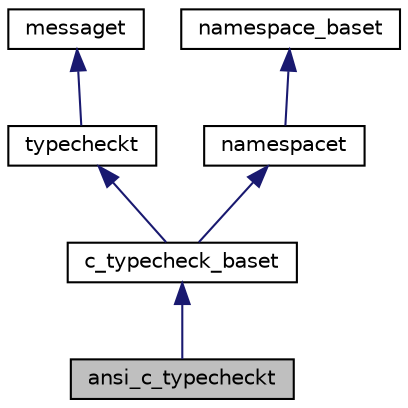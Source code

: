digraph "ansi_c_typecheckt"
{
 // LATEX_PDF_SIZE
  bgcolor="transparent";
  edge [fontname="Helvetica",fontsize="10",labelfontname="Helvetica",labelfontsize="10"];
  node [fontname="Helvetica",fontsize="10",shape=record];
  Node1 [label="ansi_c_typecheckt",height=0.2,width=0.4,color="black", fillcolor="grey75", style="filled", fontcolor="black",tooltip=" "];
  Node2 -> Node1 [dir="back",color="midnightblue",fontsize="10",style="solid",fontname="Helvetica"];
  Node2 [label="c_typecheck_baset",height=0.2,width=0.4,color="black",URL="$classc__typecheck__baset.html",tooltip=" "];
  Node3 -> Node2 [dir="back",color="midnightblue",fontsize="10",style="solid",fontname="Helvetica"];
  Node3 [label="typecheckt",height=0.2,width=0.4,color="black",URL="$classtypecheckt.html",tooltip=" "];
  Node4 -> Node3 [dir="back",color="midnightblue",fontsize="10",style="solid",fontname="Helvetica"];
  Node4 [label="messaget",height=0.2,width=0.4,color="black",URL="$classmessaget.html",tooltip="Class that provides messages with a built-in verbosity 'level'."];
  Node5 -> Node2 [dir="back",color="midnightblue",fontsize="10",style="solid",fontname="Helvetica"];
  Node5 [label="namespacet",height=0.2,width=0.4,color="black",URL="$classnamespacet.html",tooltip="A namespacet is essentially one or two symbol tables bound together, to allow for symbol lookups in t..."];
  Node6 -> Node5 [dir="back",color="midnightblue",fontsize="10",style="solid",fontname="Helvetica"];
  Node6 [label="namespace_baset",height=0.2,width=0.4,color="black",URL="$classnamespace__baset.html",tooltip="Basic interface for a namespace."];
}
